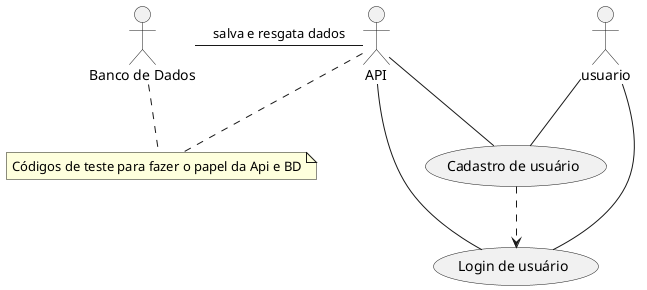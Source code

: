@startuml

note "Códigos de teste para fazer o papel da Api e BD" as notaGlobal

actor usuario
actor "Banco de Dados" as BD
actor API

usecase "Cadastro de usuário" as cadastro
usecase "Login de usuário" as login

usuario -- cadastro
usuario -- login
cadastro .-> login
API -left- BD : salva e resgata dados
API -- cadastro
API -- login

notaGlobal .up- BD
notaGlobal .up- API

@enduml